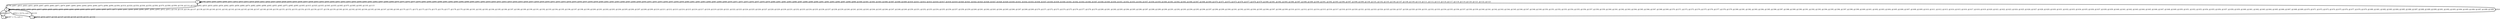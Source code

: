 digraph G {
        node [style=rounded, penwidth=3, fontsize=20, shape=oval];
        "1" -> "1" [label="@798, @803, @804, @805, @806, @811, @812, @813, @814, @819, @820, @821, @822, @827, @828, @829, @830, @835, @836, @837, @838, @843, @844, @845, @846, @851, @852, @853, @854, @859, @860, @861, @862, @867, @868, @869, @870, @875, @876, @877, @878, @883, @884, @885, @886, @891, @892, @893, @894, @899, @900, @901, @902, @919, @920, @921, @922, @923, @924, @925, @926, @927, @928, @929, @930, @931, @932, @933, @934, @935, @936, @937, @938, @939, @940, @941, @942, @943, @946, @947, @948, @949, @950, @951, @952, @953, @956, @957, @958, @959, @960, @961, @962, @963, @966, @967, @968, @969, @970, @971, @972, @973, @976, @977, @978, @979, @980, @981, @982, @983, @986, @987, @988, @989, @990, @991, @992, @993, @996, @997, @998, @999, @1000, @1001, @1002, @1003, @1006, @1007, @1008, @1009, @1010, @1011, @1012, @1013, @1016, @1017, @1018, @1019, @1020, @1021, @1022, @1023, @1026, @1027, @1028, @1029, @1030, @1031, @1032, @1033, @1036, @1037, @1038, @1039, @1040, @1041, @1042, @1043, @1046, @1047, @1048, @1049, @1050, @1051, @1052, @1053, @1056, @1057, @1058, @1059, @1060, @1061, @1062, @1063, @1066, @1067, @1068, @1069, @1070, @1071, @1072, @1073, @1076, @1077, @1078, @1079, @1080, @1081, @1082, @1083, @1086, @1087, @1088, @1089, @1090, @1091, @1092, @1093, @1096, @1097, @1098, @1099, @1100, @1101, @1102, @1103, @1106, @1107, @1108, @1109, @1110, @1111, @1112, @1113, @1116, @1117, @1118, @1119, @1120, @1121, @1122, @1123", color=black,arrowsize=1,style=bold,penwidth=3,fontsize=20];
"1" -> "0" [label="@799, @807, @815, @823, @831, @839, @847, @855, @863, @871, @879, @887, @895, @903, @944, @954, @964, @974, @984, @994, @1004, @1014, @1024, @1034, @1044, @1054, @1064, @1074, @1084, @1094, @1104, @1114, @1124", color=black,arrowsize=1,style=bold,penwidth=3,fontsize=20];
"0" -> "0" [label="@800, @801, @808, @809, @816, @817, @824, @825, @832, @833, @840, @841, @848, @849, @856, @857, @864, @865, @872, @873, @880, @881, @888, @889, @896, @897, @904, @905, @912, @913, @1134, @1135, @1136, @1137, @1138, @1139, @1140, @1141, @1142, @1143, @1144, @1145, @1146, @1147, @1148, @1149, @1150, @1151, @1152, @1153, @1154, @1155, @1156, @1157, @1158, @1159, @1160, @1161, @1162, @1163, @1164, @1165, @1166, @1167, @1168, @1169, @1170, @1171, @1172, @1173, @1174, @1175, @1176, @1177, @1178, @1179, @1180, @1181, @1182, @1183, @1184, @1185, @1186, @1187, @1188, @1189, @1190, @1191, @1192, @1193, @1194, @1195, @1196, @1197, @1198, @1199, @1200, @1201, @1202, @1203, @1204, @1205, @1206, @1207, @1208, @1209, @1210, @1211, @1212, @1213, @1214, @1215, @1216, @1217, @1218, @1219, @1220, @1221, @1222, @1223, @1224, @1225, @1226, @1227, @1228, @1229, @1230, @1231, @1232, @1233, @1234, @1235, @1236, @1237, @1238, @1239, @1240, @1241, @1242, @1243, @1244, @1245, @1246, @1247, @1248, @1249, @1250, @1251, @1252, @1253, @1254, @1255, @1256, @1257, @1258, @1259, @1260, @1261, @1262, @1263, @1264, @1265, @1266, @1267, @1268, @1269, @1270, @1271, @1272, @1273, @1274, @1275, @1276, @1277, @1278, @1279, @1280, @1281, @1282, @1283, @1284, @1285, @1286, @1287, @1288, @1289, @1290, @1291, @1292, @1293, @1294, @1295, @1296, @1297, @1298, @1299, @1300, @1301, @1302, @1303, @1304, @1305, @1306, @1307, @1308, @1309, @1310, @1311, @1312, @1313, @1314, @1315, @1316, @1317, @1318, @1319, @1320, @1321, @1322, @1323, @1324, @1325, @1326, @1327, @1328, @1329, @1330, @1331, @1332, @1333, @1334, @1335, @1336, @1337, @1338, @1339, @1340, @1341, @1342, @1343, @1344, @1345, @1346, @1347, @1348, @1349, @1350, @1351, @1352, @1353, @1354, @1355, @1356, @1357, @1358, @1359, @1360, @1361, @1362, @1363, @1364, @1365, @1366, @1367, @1368, @1369, @1370, @1371, @1372, @1373, @1374, @1375, @1376, @1377, @1378, @1379, @1380, @1381, @1382, @1383, @1384, @1385, @1386, @1387, @1388, @1389, @1390, @1391, @1392, @1393, @1394, @1395, @1396, @1397, @1398, @1399, @1400, @1401, @1402, @1403, @1404, @1405, @1406, @1407, @1408, @1409, @1410, @1411, @1412, @1413, @1414, @1415, @1416, @1417, @1418, @1419, @1420, @1421, @1422, @1423, @1424, @1425, @1426, @1427, @1428, @1429, @1430, @1431, @1432, @1433, @1434, @1435, @1436, @1437, @1438, @1439, @1440, @1441, @1442, @1443, @1444, @1445, @1446, @1447, @1448, @1449, @1450, @1451, @1452, @1453, @1454, @1455, @1456, @1457, @1458, @1459, @1460, @1461, @1462, @1463, @1464, @1465, @1466, @1467, @1468, @1469, @1470, @1471, @1472, @1473, @1474, @1475, @1476, @1477, @1478, @1479, @1480, @1481, @1482, @1483, @1484, @1485, @1486, @1487, @1488, @1489, @1490, @1491, @1492, @1493, @1494, @1495, @1496, @1497, @1498, @1499", color=black,arrowsize=1,style=bold,penwidth=3,fontsize=20];
"0" -> "1" [label="@802, @810, @818, @826, @834, @842, @850, @858, @866, @874, @882, @890, @898, @945, @955, @965, @975, @985, @995, @1005, @1015, @1025, @1035, @1045, @1055, @1065, @1075, @1085, @1095, @1105, @1115", color=black,arrowsize=1,style=bold,penwidth=3,fontsize=20];
"0" -> "5" [label="@906", color=black,arrowsize=1,style=bold,penwidth=3,fontsize=20];
"5" -> "5" [label="@907 + 1*n, n=0..3", color=black,arrowsize=1,style=bold,penwidth=3,fontsize=20];
"5" -> "0" [label="@911", color=black,arrowsize=1,style=bold,penwidth=3,fontsize=20];
"0" -> "3" [label="@914 + 211*n, n=0..1", color=black,arrowsize=1,style=bold,penwidth=3,fontsize=20];
"3" -> "3" [label="@915, @916, @917, @1126, @1127, @1128, @1129, @1130, @1131, @1132", color=black,arrowsize=1,style=bold,penwidth=3,fontsize=20];
"3" -> "1" [label="@918", color=black,arrowsize=1,style=bold,penwidth=3,fontsize=20];
"3" -> "0" [label="@1133", color=black,arrowsize=1,style=bold,penwidth=3,fontsize=20];
}
